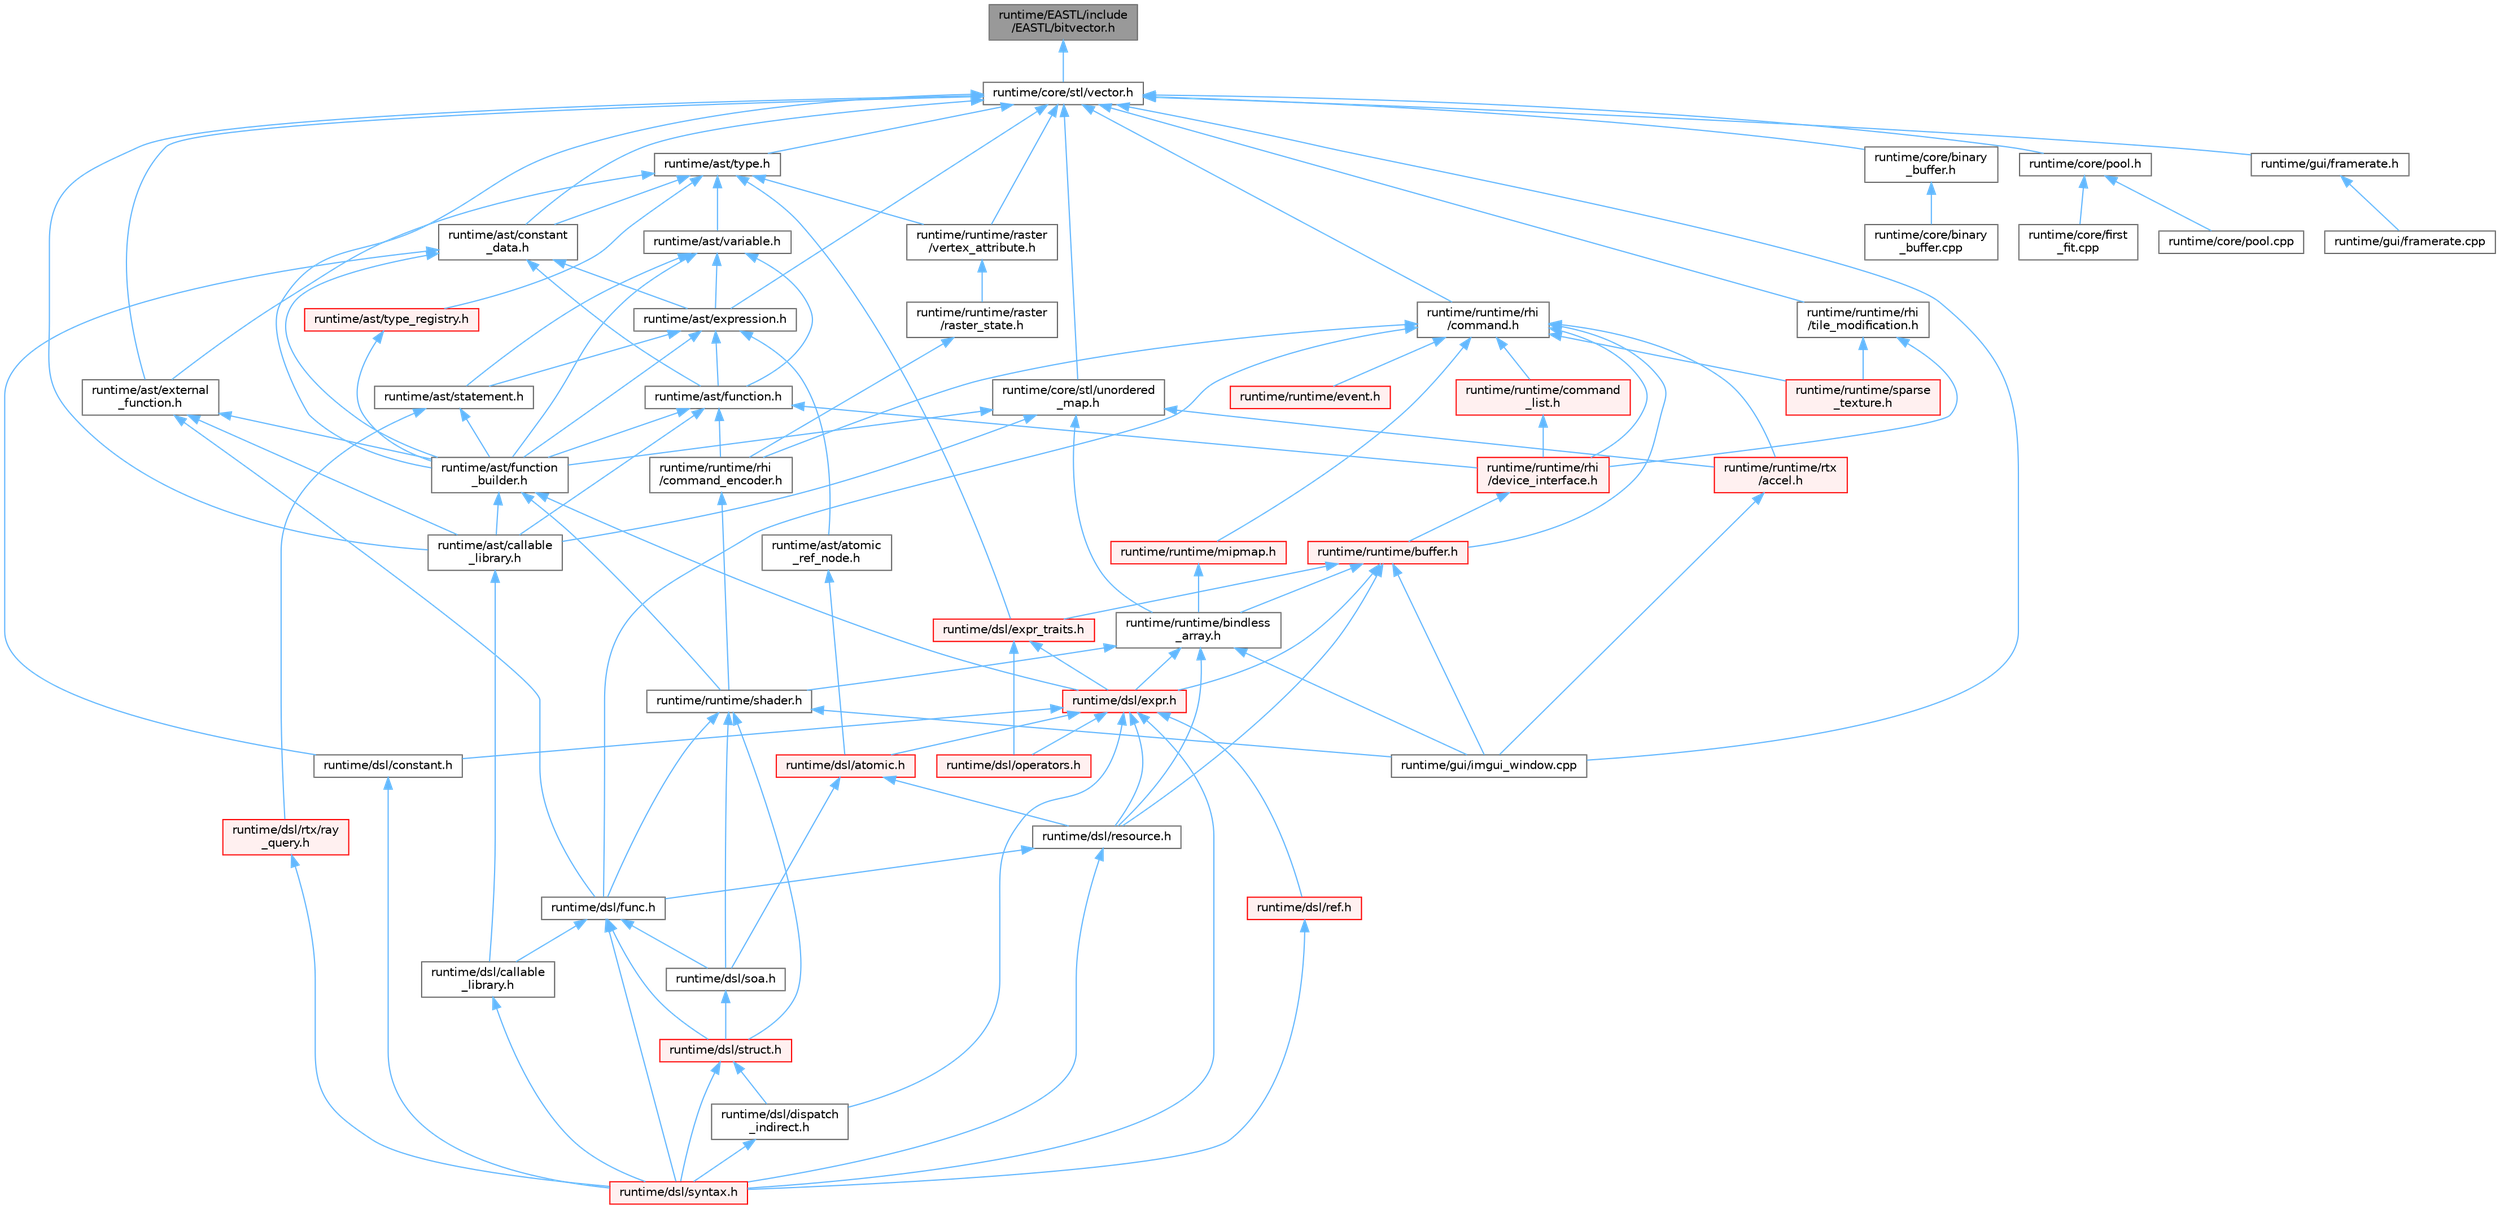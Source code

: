 digraph "runtime/EASTL/include/EASTL/bitvector.h"
{
 // LATEX_PDF_SIZE
  bgcolor="transparent";
  edge [fontname=Helvetica,fontsize=10,labelfontname=Helvetica,labelfontsize=10];
  node [fontname=Helvetica,fontsize=10,shape=box,height=0.2,width=0.4];
  Node1 [id="Node000001",label="runtime/EASTL/include\l/EASTL/bitvector.h",height=0.2,width=0.4,color="gray40", fillcolor="grey60", style="filled", fontcolor="black",tooltip=" "];
  Node1 -> Node2 [id="edge113_Node000001_Node000002",dir="back",color="steelblue1",style="solid",tooltip=" "];
  Node2 [id="Node000002",label="runtime/core/stl/vector.h",height=0.2,width=0.4,color="grey40", fillcolor="white", style="filled",URL="$core_2stl_2vector_8h.html",tooltip=" "];
  Node2 -> Node3 [id="edge114_Node000002_Node000003",dir="back",color="steelblue1",style="solid",tooltip=" "];
  Node3 [id="Node000003",label="runtime/ast/callable\l_library.h",height=0.2,width=0.4,color="grey40", fillcolor="white", style="filled",URL="$ast_2callable__library_8h.html",tooltip=" "];
  Node3 -> Node4 [id="edge115_Node000003_Node000004",dir="back",color="steelblue1",style="solid",tooltip=" "];
  Node4 [id="Node000004",label="runtime/dsl/callable\l_library.h",height=0.2,width=0.4,color="grey40", fillcolor="white", style="filled",URL="$dsl_2callable__library_8h.html",tooltip=" "];
  Node4 -> Node5 [id="edge116_Node000004_Node000005",dir="back",color="steelblue1",style="solid",tooltip=" "];
  Node5 [id="Node000005",label="runtime/dsl/syntax.h",height=0.2,width=0.4,color="red", fillcolor="#FFF0F0", style="filled",URL="$syntax_8h.html",tooltip=" "];
  Node2 -> Node8 [id="edge117_Node000002_Node000008",dir="back",color="steelblue1",style="solid",tooltip=" "];
  Node8 [id="Node000008",label="runtime/ast/constant\l_data.h",height=0.2,width=0.4,color="grey40", fillcolor="white", style="filled",URL="$constant__data_8h.html",tooltip=" "];
  Node8 -> Node9 [id="edge118_Node000008_Node000009",dir="back",color="steelblue1",style="solid",tooltip=" "];
  Node9 [id="Node000009",label="runtime/ast/expression.h",height=0.2,width=0.4,color="grey40", fillcolor="white", style="filled",URL="$expression_8h.html",tooltip=" "];
  Node9 -> Node10 [id="edge119_Node000009_Node000010",dir="back",color="steelblue1",style="solid",tooltip=" "];
  Node10 [id="Node000010",label="runtime/ast/atomic\l_ref_node.h",height=0.2,width=0.4,color="grey40", fillcolor="white", style="filled",URL="$atomic__ref__node_8h.html",tooltip=" "];
  Node10 -> Node11 [id="edge120_Node000010_Node000011",dir="back",color="steelblue1",style="solid",tooltip=" "];
  Node11 [id="Node000011",label="runtime/dsl/atomic.h",height=0.2,width=0.4,color="red", fillcolor="#FFF0F0", style="filled",URL="$dsl_2atomic_8h.html",tooltip=" "];
  Node11 -> Node12 [id="edge121_Node000011_Node000012",dir="back",color="steelblue1",style="solid",tooltip=" "];
  Node12 [id="Node000012",label="runtime/dsl/resource.h",height=0.2,width=0.4,color="grey40", fillcolor="white", style="filled",URL="$dsl_2resource_8h.html",tooltip=" "];
  Node12 -> Node13 [id="edge122_Node000012_Node000013",dir="back",color="steelblue1",style="solid",tooltip=" "];
  Node13 [id="Node000013",label="runtime/dsl/func.h",height=0.2,width=0.4,color="grey40", fillcolor="white", style="filled",URL="$func_8h.html",tooltip=" "];
  Node13 -> Node4 [id="edge123_Node000013_Node000004",dir="back",color="steelblue1",style="solid",tooltip=" "];
  Node13 -> Node14 [id="edge124_Node000013_Node000014",dir="back",color="steelblue1",style="solid",tooltip=" "];
  Node14 [id="Node000014",label="runtime/dsl/soa.h",height=0.2,width=0.4,color="grey40", fillcolor="white", style="filled",URL="$soa_8h.html",tooltip=" "];
  Node14 -> Node15 [id="edge125_Node000014_Node000015",dir="back",color="steelblue1",style="solid",tooltip=" "];
  Node15 [id="Node000015",label="runtime/dsl/struct.h",height=0.2,width=0.4,color="red", fillcolor="#FFF0F0", style="filled",URL="$struct_8h.html",tooltip=" "];
  Node15 -> Node17 [id="edge126_Node000015_Node000017",dir="back",color="steelblue1",style="solid",tooltip=" "];
  Node17 [id="Node000017",label="runtime/dsl/dispatch\l_indirect.h",height=0.2,width=0.4,color="grey40", fillcolor="white", style="filled",URL="$dispatch__indirect_8h.html",tooltip=" "];
  Node17 -> Node5 [id="edge127_Node000017_Node000005",dir="back",color="steelblue1",style="solid",tooltip=" "];
  Node15 -> Node5 [id="edge128_Node000015_Node000005",dir="back",color="steelblue1",style="solid",tooltip=" "];
  Node13 -> Node15 [id="edge129_Node000013_Node000015",dir="back",color="steelblue1",style="solid",tooltip=" "];
  Node13 -> Node5 [id="edge130_Node000013_Node000005",dir="back",color="steelblue1",style="solid",tooltip=" "];
  Node12 -> Node5 [id="edge131_Node000012_Node000005",dir="back",color="steelblue1",style="solid",tooltip=" "];
  Node11 -> Node14 [id="edge132_Node000011_Node000014",dir="back",color="steelblue1",style="solid",tooltip=" "];
  Node9 -> Node26 [id="edge133_Node000009_Node000026",dir="back",color="steelblue1",style="solid",tooltip=" "];
  Node26 [id="Node000026",label="runtime/ast/function.h",height=0.2,width=0.4,color="grey40", fillcolor="white", style="filled",URL="$ast_2function_8h.html",tooltip=" "];
  Node26 -> Node3 [id="edge134_Node000026_Node000003",dir="back",color="steelblue1",style="solid",tooltip=" "];
  Node26 -> Node27 [id="edge135_Node000026_Node000027",dir="back",color="steelblue1",style="solid",tooltip=" "];
  Node27 [id="Node000027",label="runtime/ast/function\l_builder.h",height=0.2,width=0.4,color="grey40", fillcolor="white", style="filled",URL="$function__builder_8h.html",tooltip=" "];
  Node27 -> Node3 [id="edge136_Node000027_Node000003",dir="back",color="steelblue1",style="solid",tooltip=" "];
  Node27 -> Node28 [id="edge137_Node000027_Node000028",dir="back",color="steelblue1",style="solid",tooltip=" "];
  Node28 [id="Node000028",label="runtime/dsl/expr.h",height=0.2,width=0.4,color="red", fillcolor="#FFF0F0", style="filled",URL="$expr_8h.html",tooltip=" "];
  Node28 -> Node11 [id="edge138_Node000028_Node000011",dir="back",color="steelblue1",style="solid",tooltip=" "];
  Node28 -> Node29 [id="edge139_Node000028_Node000029",dir="back",color="steelblue1",style="solid",tooltip=" "];
  Node29 [id="Node000029",label="runtime/dsl/constant.h",height=0.2,width=0.4,color="grey40", fillcolor="white", style="filled",URL="$constant_8h.html",tooltip=" "];
  Node29 -> Node5 [id="edge140_Node000029_Node000005",dir="back",color="steelblue1",style="solid",tooltip=" "];
  Node28 -> Node17 [id="edge141_Node000028_Node000017",dir="back",color="steelblue1",style="solid",tooltip=" "];
  Node28 -> Node30 [id="edge142_Node000028_Node000030",dir="back",color="steelblue1",style="solid",tooltip=" "];
  Node30 [id="Node000030",label="runtime/dsl/operators.h",height=0.2,width=0.4,color="red", fillcolor="#FFF0F0", style="filled",URL="$operators_8h.html",tooltip=" "];
  Node28 -> Node35 [id="edge143_Node000028_Node000035",dir="back",color="steelblue1",style="solid",tooltip=" "];
  Node35 [id="Node000035",label="runtime/dsl/ref.h",height=0.2,width=0.4,color="red", fillcolor="#FFF0F0", style="filled",URL="$ref_8h.html",tooltip=" "];
  Node35 -> Node5 [id="edge144_Node000035_Node000005",dir="back",color="steelblue1",style="solid",tooltip=" "];
  Node28 -> Node12 [id="edge145_Node000028_Node000012",dir="back",color="steelblue1",style="solid",tooltip=" "];
  Node28 -> Node5 [id="edge146_Node000028_Node000005",dir="back",color="steelblue1",style="solid",tooltip=" "];
  Node27 -> Node38 [id="edge147_Node000027_Node000038",dir="back",color="steelblue1",style="solid",tooltip=" "];
  Node38 [id="Node000038",label="runtime/runtime/shader.h",height=0.2,width=0.4,color="grey40", fillcolor="white", style="filled",URL="$shader_8h.html",tooltip=" "];
  Node38 -> Node13 [id="edge148_Node000038_Node000013",dir="back",color="steelblue1",style="solid",tooltip=" "];
  Node38 -> Node14 [id="edge149_Node000038_Node000014",dir="back",color="steelblue1",style="solid",tooltip=" "];
  Node38 -> Node15 [id="edge150_Node000038_Node000015",dir="back",color="steelblue1",style="solid",tooltip=" "];
  Node38 -> Node7 [id="edge151_Node000038_Node000007",dir="back",color="steelblue1",style="solid",tooltip=" "];
  Node7 [id="Node000007",label="runtime/gui/imgui_window.cpp",height=0.2,width=0.4,color="grey40", fillcolor="white", style="filled",URL="$imgui__window_8cpp.html",tooltip=" "];
  Node26 -> Node39 [id="edge152_Node000026_Node000039",dir="back",color="steelblue1",style="solid",tooltip=" "];
  Node39 [id="Node000039",label="runtime/runtime/rhi\l/command_encoder.h",height=0.2,width=0.4,color="grey40", fillcolor="white", style="filled",URL="$command__encoder_8h.html",tooltip=" "];
  Node39 -> Node38 [id="edge153_Node000039_Node000038",dir="back",color="steelblue1",style="solid",tooltip=" "];
  Node26 -> Node40 [id="edge154_Node000026_Node000040",dir="back",color="steelblue1",style="solid",tooltip=" "];
  Node40 [id="Node000040",label="runtime/runtime/rhi\l/device_interface.h",height=0.2,width=0.4,color="red", fillcolor="#FFF0F0", style="filled",URL="$device__interface_8h.html",tooltip=" "];
  Node40 -> Node41 [id="edge155_Node000040_Node000041",dir="back",color="steelblue1",style="solid",tooltip=" "];
  Node41 [id="Node000041",label="runtime/runtime/buffer.h",height=0.2,width=0.4,color="red", fillcolor="#FFF0F0", style="filled",URL="$buffer_8h.html",tooltip=" "];
  Node41 -> Node28 [id="edge156_Node000041_Node000028",dir="back",color="steelblue1",style="solid",tooltip=" "];
  Node41 -> Node42 [id="edge157_Node000041_Node000042",dir="back",color="steelblue1",style="solid",tooltip=" "];
  Node42 [id="Node000042",label="runtime/dsl/expr_traits.h",height=0.2,width=0.4,color="red", fillcolor="#FFF0F0", style="filled",URL="$expr__traits_8h.html",tooltip=" "];
  Node42 -> Node28 [id="edge158_Node000042_Node000028",dir="back",color="steelblue1",style="solid",tooltip=" "];
  Node42 -> Node30 [id="edge159_Node000042_Node000030",dir="back",color="steelblue1",style="solid",tooltip=" "];
  Node41 -> Node12 [id="edge160_Node000041_Node000012",dir="back",color="steelblue1",style="solid",tooltip=" "];
  Node41 -> Node7 [id="edge161_Node000041_Node000007",dir="back",color="steelblue1",style="solid",tooltip=" "];
  Node41 -> Node43 [id="edge162_Node000041_Node000043",dir="back",color="steelblue1",style="solid",tooltip=" "];
  Node43 [id="Node000043",label="runtime/runtime/bindless\l_array.h",height=0.2,width=0.4,color="grey40", fillcolor="white", style="filled",URL="$bindless__array_8h.html",tooltip=" "];
  Node43 -> Node28 [id="edge163_Node000043_Node000028",dir="back",color="steelblue1",style="solid",tooltip=" "];
  Node43 -> Node12 [id="edge164_Node000043_Node000012",dir="back",color="steelblue1",style="solid",tooltip=" "];
  Node43 -> Node7 [id="edge165_Node000043_Node000007",dir="back",color="steelblue1",style="solid",tooltip=" "];
  Node43 -> Node38 [id="edge166_Node000043_Node000038",dir="back",color="steelblue1",style="solid",tooltip=" "];
  Node9 -> Node27 [id="edge167_Node000009_Node000027",dir="back",color="steelblue1",style="solid",tooltip=" "];
  Node9 -> Node54 [id="edge168_Node000009_Node000054",dir="back",color="steelblue1",style="solid",tooltip=" "];
  Node54 [id="Node000054",label="runtime/ast/statement.h",height=0.2,width=0.4,color="grey40", fillcolor="white", style="filled",URL="$statement_8h.html",tooltip=" "];
  Node54 -> Node27 [id="edge169_Node000054_Node000027",dir="back",color="steelblue1",style="solid",tooltip=" "];
  Node54 -> Node21 [id="edge170_Node000054_Node000021",dir="back",color="steelblue1",style="solid",tooltip=" "];
  Node21 [id="Node000021",label="runtime/dsl/rtx/ray\l_query.h",height=0.2,width=0.4,color="red", fillcolor="#FFF0F0", style="filled",URL="$ray__query_8h.html",tooltip=" "];
  Node21 -> Node5 [id="edge171_Node000021_Node000005",dir="back",color="steelblue1",style="solid",tooltip=" "];
  Node8 -> Node26 [id="edge172_Node000008_Node000026",dir="back",color="steelblue1",style="solid",tooltip=" "];
  Node8 -> Node27 [id="edge173_Node000008_Node000027",dir="back",color="steelblue1",style="solid",tooltip=" "];
  Node8 -> Node29 [id="edge174_Node000008_Node000029",dir="back",color="steelblue1",style="solid",tooltip=" "];
  Node2 -> Node9 [id="edge175_Node000002_Node000009",dir="back",color="steelblue1",style="solid",tooltip=" "];
  Node2 -> Node55 [id="edge176_Node000002_Node000055",dir="back",color="steelblue1",style="solid",tooltip=" "];
  Node55 [id="Node000055",label="runtime/ast/external\l_function.h",height=0.2,width=0.4,color="grey40", fillcolor="white", style="filled",URL="$external__function_8h.html",tooltip=" "];
  Node55 -> Node3 [id="edge177_Node000055_Node000003",dir="back",color="steelblue1",style="solid",tooltip=" "];
  Node55 -> Node27 [id="edge178_Node000055_Node000027",dir="back",color="steelblue1",style="solid",tooltip=" "];
  Node55 -> Node13 [id="edge179_Node000055_Node000013",dir="back",color="steelblue1",style="solid",tooltip=" "];
  Node2 -> Node27 [id="edge180_Node000002_Node000027",dir="back",color="steelblue1",style="solid",tooltip=" "];
  Node2 -> Node56 [id="edge181_Node000002_Node000056",dir="back",color="steelblue1",style="solid",tooltip=" "];
  Node56 [id="Node000056",label="runtime/ast/type.h",height=0.2,width=0.4,color="grey40", fillcolor="white", style="filled",URL="$type_8h.html",tooltip=" "];
  Node56 -> Node8 [id="edge182_Node000056_Node000008",dir="back",color="steelblue1",style="solid",tooltip=" "];
  Node56 -> Node55 [id="edge183_Node000056_Node000055",dir="back",color="steelblue1",style="solid",tooltip=" "];
  Node56 -> Node57 [id="edge184_Node000056_Node000057",dir="back",color="steelblue1",style="solid",tooltip=" "];
  Node57 [id="Node000057",label="runtime/ast/type_registry.h",height=0.2,width=0.4,color="red", fillcolor="#FFF0F0", style="filled",URL="$type__registry_8h.html",tooltip=" "];
  Node57 -> Node27 [id="edge185_Node000057_Node000027",dir="back",color="steelblue1",style="solid",tooltip=" "];
  Node56 -> Node58 [id="edge186_Node000056_Node000058",dir="back",color="steelblue1",style="solid",tooltip=" "];
  Node58 [id="Node000058",label="runtime/ast/variable.h",height=0.2,width=0.4,color="grey40", fillcolor="white", style="filled",URL="$variable_8h.html",tooltip=" "];
  Node58 -> Node9 [id="edge187_Node000058_Node000009",dir="back",color="steelblue1",style="solid",tooltip=" "];
  Node58 -> Node26 [id="edge188_Node000058_Node000026",dir="back",color="steelblue1",style="solid",tooltip=" "];
  Node58 -> Node27 [id="edge189_Node000058_Node000027",dir="back",color="steelblue1",style="solid",tooltip=" "];
  Node58 -> Node54 [id="edge190_Node000058_Node000054",dir="back",color="steelblue1",style="solid",tooltip=" "];
  Node56 -> Node42 [id="edge191_Node000056_Node000042",dir="back",color="steelblue1",style="solid",tooltip=" "];
  Node56 -> Node59 [id="edge192_Node000056_Node000059",dir="back",color="steelblue1",style="solid",tooltip=" "];
  Node59 [id="Node000059",label="runtime/runtime/raster\l/vertex_attribute.h",height=0.2,width=0.4,color="grey40", fillcolor="white", style="filled",URL="$vertex__attribute_8h.html",tooltip=" "];
  Node59 -> Node60 [id="edge193_Node000059_Node000060",dir="back",color="steelblue1",style="solid",tooltip=" "];
  Node60 [id="Node000060",label="runtime/runtime/raster\l/raster_state.h",height=0.2,width=0.4,color="grey40", fillcolor="white", style="filled",URL="$raster__state_8h.html",tooltip=" "];
  Node60 -> Node39 [id="edge194_Node000060_Node000039",dir="back",color="steelblue1",style="solid",tooltip=" "];
  Node2 -> Node61 [id="edge195_Node000002_Node000061",dir="back",color="steelblue1",style="solid",tooltip=" "];
  Node61 [id="Node000061",label="runtime/core/binary\l_buffer.h",height=0.2,width=0.4,color="grey40", fillcolor="white", style="filled",URL="$binary__buffer_8h.html",tooltip=" "];
  Node61 -> Node62 [id="edge196_Node000061_Node000062",dir="back",color="steelblue1",style="solid",tooltip=" "];
  Node62 [id="Node000062",label="runtime/core/binary\l_buffer.cpp",height=0.2,width=0.4,color="grey40", fillcolor="white", style="filled",URL="$binary__buffer_8cpp.html",tooltip=" "];
  Node2 -> Node63 [id="edge197_Node000002_Node000063",dir="back",color="steelblue1",style="solid",tooltip=" "];
  Node63 [id="Node000063",label="runtime/core/pool.h",height=0.2,width=0.4,color="grey40", fillcolor="white", style="filled",URL="$core_2pool_8h.html",tooltip=" "];
  Node63 -> Node64 [id="edge198_Node000063_Node000064",dir="back",color="steelblue1",style="solid",tooltip=" "];
  Node64 [id="Node000064",label="runtime/core/first\l_fit.cpp",height=0.2,width=0.4,color="grey40", fillcolor="white", style="filled",URL="$first__fit_8cpp.html",tooltip=" "];
  Node63 -> Node65 [id="edge199_Node000063_Node000065",dir="back",color="steelblue1",style="solid",tooltip=" "];
  Node65 [id="Node000065",label="runtime/core/pool.cpp",height=0.2,width=0.4,color="grey40", fillcolor="white", style="filled",URL="$pool_8cpp.html",tooltip=" "];
  Node2 -> Node66 [id="edge200_Node000002_Node000066",dir="back",color="steelblue1",style="solid",tooltip=" "];
  Node66 [id="Node000066",label="runtime/core/stl/unordered\l_map.h",height=0.2,width=0.4,color="grey40", fillcolor="white", style="filled",URL="$core_2stl_2unordered__map_8h.html",tooltip=" "];
  Node66 -> Node3 [id="edge201_Node000066_Node000003",dir="back",color="steelblue1",style="solid",tooltip=" "];
  Node66 -> Node27 [id="edge202_Node000066_Node000027",dir="back",color="steelblue1",style="solid",tooltip=" "];
  Node66 -> Node43 [id="edge203_Node000066_Node000043",dir="back",color="steelblue1",style="solid",tooltip=" "];
  Node66 -> Node67 [id="edge204_Node000066_Node000067",dir="back",color="steelblue1",style="solid",tooltip=" "];
  Node67 [id="Node000067",label="runtime/runtime/rtx\l/accel.h",height=0.2,width=0.4,color="red", fillcolor="#FFF0F0", style="filled",URL="$runtime_2rtx_2accel_8h.html",tooltip=" "];
  Node67 -> Node7 [id="edge205_Node000067_Node000007",dir="back",color="steelblue1",style="solid",tooltip=" "];
  Node2 -> Node68 [id="edge206_Node000002_Node000068",dir="back",color="steelblue1",style="solid",tooltip=" "];
  Node68 [id="Node000068",label="runtime/gui/framerate.h",height=0.2,width=0.4,color="grey40", fillcolor="white", style="filled",URL="$framerate_8h.html",tooltip=" "];
  Node68 -> Node69 [id="edge207_Node000068_Node000069",dir="back",color="steelblue1",style="solid",tooltip=" "];
  Node69 [id="Node000069",label="runtime/gui/framerate.cpp",height=0.2,width=0.4,color="grey40", fillcolor="white", style="filled",URL="$framerate_8cpp.html",tooltip=" "];
  Node2 -> Node7 [id="edge208_Node000002_Node000007",dir="back",color="steelblue1",style="solid",tooltip=" "];
  Node2 -> Node59 [id="edge209_Node000002_Node000059",dir="back",color="steelblue1",style="solid",tooltip=" "];
  Node2 -> Node70 [id="edge210_Node000002_Node000070",dir="back",color="steelblue1",style="solid",tooltip=" "];
  Node70 [id="Node000070",label="runtime/runtime/rhi\l/command.h",height=0.2,width=0.4,color="grey40", fillcolor="white", style="filled",URL="$command_8h.html",tooltip=" "];
  Node70 -> Node13 [id="edge211_Node000070_Node000013",dir="back",color="steelblue1",style="solid",tooltip=" "];
  Node70 -> Node41 [id="edge212_Node000070_Node000041",dir="back",color="steelblue1",style="solid",tooltip=" "];
  Node70 -> Node71 [id="edge213_Node000070_Node000071",dir="back",color="steelblue1",style="solid",tooltip=" "];
  Node71 [id="Node000071",label="runtime/runtime/command\l_list.h",height=0.2,width=0.4,color="red", fillcolor="#FFF0F0", style="filled",URL="$command__list_8h.html",tooltip=" "];
  Node71 -> Node40 [id="edge214_Node000071_Node000040",dir="back",color="steelblue1",style="solid",tooltip=" "];
  Node70 -> Node72 [id="edge215_Node000070_Node000072",dir="back",color="steelblue1",style="solid",tooltip=" "];
  Node72 [id="Node000072",label="runtime/runtime/event.h",height=0.2,width=0.4,color="red", fillcolor="#FFF0F0", style="filled",URL="$event_8h.html",tooltip=" "];
  Node70 -> Node73 [id="edge216_Node000070_Node000073",dir="back",color="steelblue1",style="solid",tooltip=" "];
  Node73 [id="Node000073",label="runtime/runtime/mipmap.h",height=0.2,width=0.4,color="red", fillcolor="#FFF0F0", style="filled",URL="$mipmap_8h.html",tooltip=" "];
  Node73 -> Node43 [id="edge217_Node000073_Node000043",dir="back",color="steelblue1",style="solid",tooltip=" "];
  Node70 -> Node39 [id="edge218_Node000070_Node000039",dir="back",color="steelblue1",style="solid",tooltip=" "];
  Node70 -> Node40 [id="edge219_Node000070_Node000040",dir="back",color="steelblue1",style="solid",tooltip=" "];
  Node70 -> Node67 [id="edge220_Node000070_Node000067",dir="back",color="steelblue1",style="solid",tooltip=" "];
  Node70 -> Node74 [id="edge221_Node000070_Node000074",dir="back",color="steelblue1",style="solid",tooltip=" "];
  Node74 [id="Node000074",label="runtime/runtime/sparse\l_texture.h",height=0.2,width=0.4,color="red", fillcolor="#FFF0F0", style="filled",URL="$sparse__texture_8h.html",tooltip=" "];
  Node2 -> Node75 [id="edge222_Node000002_Node000075",dir="back",color="steelblue1",style="solid",tooltip=" "];
  Node75 [id="Node000075",label="runtime/runtime/rhi\l/tile_modification.h",height=0.2,width=0.4,color="grey40", fillcolor="white", style="filled",URL="$tile__modification_8h.html",tooltip=" "];
  Node75 -> Node40 [id="edge223_Node000075_Node000040",dir="back",color="steelblue1",style="solid",tooltip=" "];
  Node75 -> Node74 [id="edge224_Node000075_Node000074",dir="back",color="steelblue1",style="solid",tooltip=" "];
}
